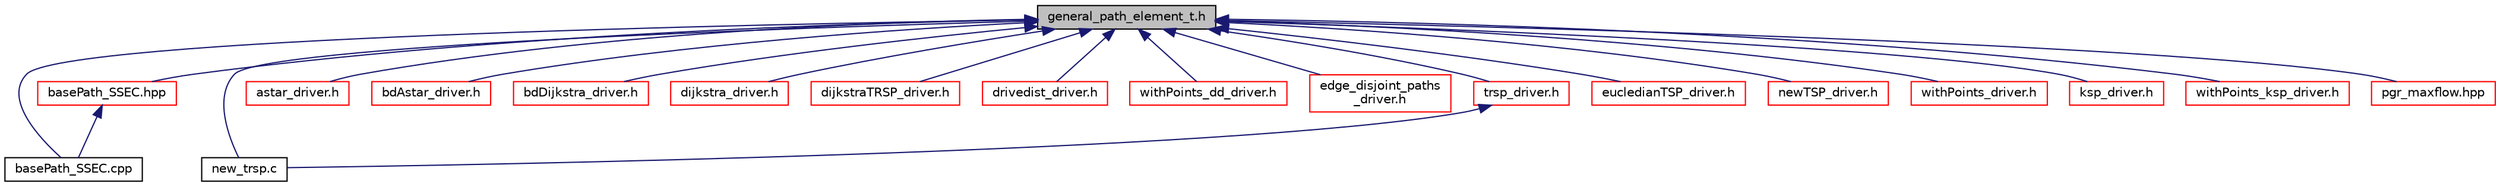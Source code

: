 digraph "general_path_element_t.h"
{
  edge [fontname="Helvetica",fontsize="10",labelfontname="Helvetica",labelfontsize="10"];
  node [fontname="Helvetica",fontsize="10",shape=record];
  Node4 [label="general_path_element_t.h",height=0.2,width=0.4,color="black", fillcolor="grey75", style="filled", fontcolor="black"];
  Node4 -> Node5 [dir="back",color="midnightblue",fontsize="10",style="solid",fontname="Helvetica"];
  Node5 [label="basePath_SSEC.cpp",height=0.2,width=0.4,color="black", fillcolor="white", style="filled",URL="$basePath__SSEC_8cpp.html"];
  Node4 -> Node6 [dir="back",color="midnightblue",fontsize="10",style="solid",fontname="Helvetica"];
  Node6 [label="new_trsp.c",height=0.2,width=0.4,color="black", fillcolor="white", style="filled",URL="$new__trsp_8c.html"];
  Node4 -> Node7 [dir="back",color="midnightblue",fontsize="10",style="solid",fontname="Helvetica"];
  Node7 [label="basePath_SSEC.hpp",height=0.2,width=0.4,color="red", fillcolor="white", style="filled",URL="$basePath__SSEC_8hpp.html"];
  Node7 -> Node5 [dir="back",color="midnightblue",fontsize="10",style="solid",fontname="Helvetica"];
  Node4 -> Node37 [dir="back",color="midnightblue",fontsize="10",style="solid",fontname="Helvetica"];
  Node37 [label="astar_driver.h",height=0.2,width=0.4,color="red", fillcolor="white", style="filled",URL="$astar__driver_8h.html"];
  Node4 -> Node40 [dir="back",color="midnightblue",fontsize="10",style="solid",fontname="Helvetica"];
  Node40 [label="bdAstar_driver.h",height=0.2,width=0.4,color="red", fillcolor="white", style="filled",URL="$bdAstar__driver_8h.html"];
  Node4 -> Node41 [dir="back",color="midnightblue",fontsize="10",style="solid",fontname="Helvetica"];
  Node41 [label="bdDijkstra_driver.h",height=0.2,width=0.4,color="red", fillcolor="white", style="filled",URL="$bdDijkstra__driver_8h.html"];
  Node4 -> Node43 [dir="back",color="midnightblue",fontsize="10",style="solid",fontname="Helvetica"];
  Node43 [label="dijkstra_driver.h",height=0.2,width=0.4,color="red", fillcolor="white", style="filled",URL="$dijkstra__driver_8h.html"];
  Node4 -> Node45 [dir="back",color="midnightblue",fontsize="10",style="solid",fontname="Helvetica"];
  Node45 [label="dijkstraTRSP_driver.h",height=0.2,width=0.4,color="red", fillcolor="white", style="filled",URL="$dijkstraTRSP__driver_8h.html"];
  Node4 -> Node47 [dir="back",color="midnightblue",fontsize="10",style="solid",fontname="Helvetica"];
  Node47 [label="drivedist_driver.h",height=0.2,width=0.4,color="red", fillcolor="white", style="filled",URL="$drivedist__driver_8h.html"];
  Node4 -> Node49 [dir="back",color="midnightblue",fontsize="10",style="solid",fontname="Helvetica"];
  Node49 [label="withPoints_dd_driver.h",height=0.2,width=0.4,color="red", fillcolor="white", style="filled",URL="$withPoints__dd__driver_8h.html"];
  Node4 -> Node51 [dir="back",color="midnightblue",fontsize="10",style="solid",fontname="Helvetica"];
  Node51 [label="edge_disjoint_paths\l_driver.h",height=0.2,width=0.4,color="red", fillcolor="white", style="filled",URL="$edge__disjoint__paths__driver_8h.html"];
  Node4 -> Node54 [dir="back",color="midnightblue",fontsize="10",style="solid",fontname="Helvetica"];
  Node54 [label="trsp_driver.h",height=0.2,width=0.4,color="red", fillcolor="white", style="filled",URL="$trsp__driver_8h.html"];
  Node54 -> Node6 [dir="back",color="midnightblue",fontsize="10",style="solid",fontname="Helvetica"];
  Node4 -> Node55 [dir="back",color="midnightblue",fontsize="10",style="solid",fontname="Helvetica"];
  Node55 [label="eucledianTSP_driver.h",height=0.2,width=0.4,color="red", fillcolor="white", style="filled",URL="$eucledianTSP__driver_8h.html"];
  Node4 -> Node58 [dir="back",color="midnightblue",fontsize="10",style="solid",fontname="Helvetica"];
  Node58 [label="newTSP_driver.h",height=0.2,width=0.4,color="red", fillcolor="white", style="filled",URL="$newTSP__driver_8h.html"];
  Node4 -> Node61 [dir="back",color="midnightblue",fontsize="10",style="solid",fontname="Helvetica"];
  Node61 [label="withPoints_driver.h",height=0.2,width=0.4,color="red", fillcolor="white", style="filled",URL="$withPoints__driver_8h.html"];
  Node4 -> Node63 [dir="back",color="midnightblue",fontsize="10",style="solid",fontname="Helvetica"];
  Node63 [label="ksp_driver.h",height=0.2,width=0.4,color="red", fillcolor="white", style="filled",URL="$ksp__driver_8h.html"];
  Node4 -> Node65 [dir="back",color="midnightblue",fontsize="10",style="solid",fontname="Helvetica"];
  Node65 [label="withPoints_ksp_driver.h",height=0.2,width=0.4,color="red", fillcolor="white", style="filled",URL="$withPoints__ksp__driver_8h.html"];
  Node4 -> Node67 [dir="back",color="midnightblue",fontsize="10",style="solid",fontname="Helvetica"];
  Node67 [label="pgr_maxflow.hpp",height=0.2,width=0.4,color="red", fillcolor="white", style="filled",URL="$pgr__maxflow_8hpp.html"];
}
